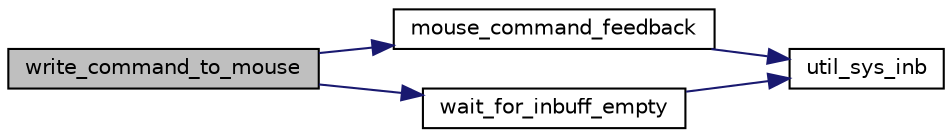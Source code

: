 digraph "write_command_to_mouse"
{
 // LATEX_PDF_SIZE
  edge [fontname="Helvetica",fontsize="10",labelfontname="Helvetica",labelfontsize="10"];
  node [fontname="Helvetica",fontsize="10",shape=record];
  rankdir="LR";
  Node1 [label="write_command_to_mouse",height=0.2,width=0.4,color="black", fillcolor="grey75", style="filled", fontcolor="black",tooltip="Writes the given command to the mouse."];
  Node1 -> Node2 [color="midnightblue",fontsize="10",style="solid"];
  Node2 [label="mouse_command_feedback",height=0.2,width=0.4,color="black", fillcolor="white", style="filled",URL="$group__mouse.html#ga783d0f32c217e4857504c449b4a89793",tooltip="Get mouse command feedback."];
  Node2 -> Node3 [color="midnightblue",fontsize="10",style="solid"];
  Node3 [label="util_sys_inb",height=0.2,width=0.4,color="black", fillcolor="white", style="filled",URL="$group__utils.html#ga79a031a8611f5b2d6afa4158e92b0fb4",tooltip="Performs sys_inb on a temporary 32 bit variable and returns it in on an 8 bit format."];
  Node1 -> Node4 [color="midnightblue",fontsize="10",style="solid"];
  Node4 [label="wait_for_inbuff_empty",height=0.2,width=0.4,color="black", fillcolor="white", style="filled",URL="$group__mouse.html#ga36c05f7ca3ccc807afddd659252d77e8",tooltip="waits for the KBC input buffer to be empty"];
  Node4 -> Node3 [color="midnightblue",fontsize="10",style="solid"];
}
